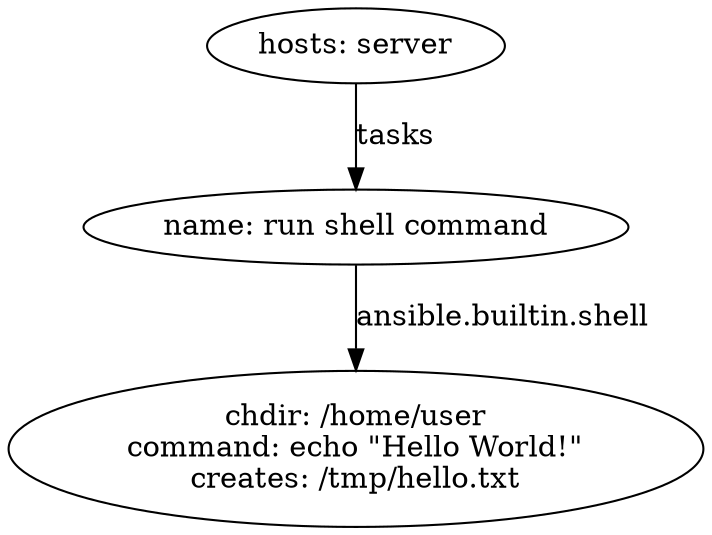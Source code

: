 digraph graphname {
2235 [label="chdir: /home/user\ncommand: echo \"Hello World!\"\ncreates: /tmp/hello.txt\n"];
2234 [label="name: run shell command\n"];
2234 -> 2235 [label="ansible.builtin.shell"];
2233 [label="hosts: server\n"];
2233 -> 2234 [label="tasks"];
}
